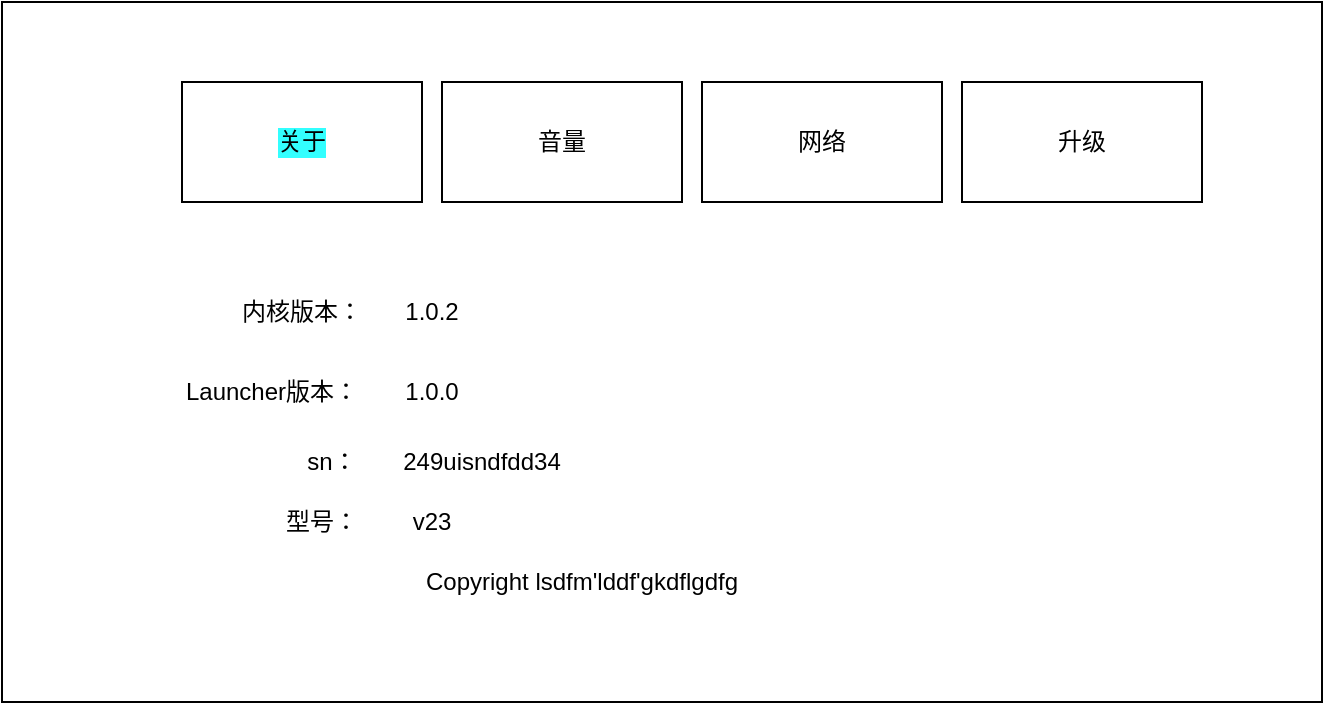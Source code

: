 <mxfile version="26.2.9">
  <diagram name="第 1 页" id="og8ftpJaaiYts0zKQW_Y">
    <mxGraphModel dx="1130" dy="1039" grid="1" gridSize="10" guides="1" tooltips="1" connect="1" arrows="1" fold="1" page="1" pageScale="1" pageWidth="827" pageHeight="1169" math="0" shadow="0">
      <root>
        <mxCell id="0" />
        <mxCell id="1" parent="0" />
        <mxCell id="A0AeQe68lzj6-sx0fYqF-1" value="" style="rounded=0;whiteSpace=wrap;html=1;" vertex="1" parent="1">
          <mxGeometry x="130" y="160" width="660" height="350" as="geometry" />
        </mxCell>
        <mxCell id="A0AeQe68lzj6-sx0fYqF-2" value="关于" style="rounded=0;whiteSpace=wrap;html=1;labelBackgroundColor=#33FFFF;" vertex="1" parent="1">
          <mxGeometry x="220" y="200" width="120" height="60" as="geometry" />
        </mxCell>
        <mxCell id="A0AeQe68lzj6-sx0fYqF-3" value="网络" style="rounded=0;whiteSpace=wrap;html=1;" vertex="1" parent="1">
          <mxGeometry x="480" y="200" width="120" height="60" as="geometry" />
        </mxCell>
        <mxCell id="A0AeQe68lzj6-sx0fYqF-4" value="升级" style="rounded=0;whiteSpace=wrap;html=1;" vertex="1" parent="1">
          <mxGeometry x="610" y="200" width="120" height="60" as="geometry" />
        </mxCell>
        <mxCell id="A0AeQe68lzj6-sx0fYqF-5" value="音量" style="rounded=0;whiteSpace=wrap;html=1;" vertex="1" parent="1">
          <mxGeometry x="350" y="200" width="120" height="60" as="geometry" />
        </mxCell>
        <mxCell id="A0AeQe68lzj6-sx0fYqF-6" value="内核版本：" style="text;html=1;align=center;verticalAlign=middle;whiteSpace=wrap;rounded=0;" vertex="1" parent="1">
          <mxGeometry x="235" y="300" width="90" height="30" as="geometry" />
        </mxCell>
        <mxCell id="A0AeQe68lzj6-sx0fYqF-7" value="1.0.2" style="text;html=1;align=center;verticalAlign=middle;whiteSpace=wrap;rounded=0;" vertex="1" parent="1">
          <mxGeometry x="300" y="300" width="90" height="30" as="geometry" />
        </mxCell>
        <mxCell id="A0AeQe68lzj6-sx0fYqF-8" value="Launcher版本：" style="text;html=1;align=center;verticalAlign=middle;whiteSpace=wrap;rounded=0;" vertex="1" parent="1">
          <mxGeometry x="220" y="340" width="90" height="30" as="geometry" />
        </mxCell>
        <mxCell id="A0AeQe68lzj6-sx0fYqF-9" value="1.0.0" style="text;html=1;align=center;verticalAlign=middle;whiteSpace=wrap;rounded=0;" vertex="1" parent="1">
          <mxGeometry x="300" y="340" width="90" height="30" as="geometry" />
        </mxCell>
        <mxCell id="A0AeQe68lzj6-sx0fYqF-10" value="sn：" style="text;html=1;align=center;verticalAlign=middle;whiteSpace=wrap;rounded=0;" vertex="1" parent="1">
          <mxGeometry x="250" y="375" width="90" height="30" as="geometry" />
        </mxCell>
        <mxCell id="A0AeQe68lzj6-sx0fYqF-11" value="249uisndfdd34" style="text;html=1;align=center;verticalAlign=middle;whiteSpace=wrap;rounded=0;" vertex="1" parent="1">
          <mxGeometry x="325" y="375" width="90" height="30" as="geometry" />
        </mxCell>
        <mxCell id="A0AeQe68lzj6-sx0fYqF-12" value="型号：" style="text;html=1;align=center;verticalAlign=middle;whiteSpace=wrap;rounded=0;" vertex="1" parent="1">
          <mxGeometry x="245" y="405" width="90" height="30" as="geometry" />
        </mxCell>
        <mxCell id="A0AeQe68lzj6-sx0fYqF-13" value="v23" style="text;html=1;align=center;verticalAlign=middle;whiteSpace=wrap;rounded=0;" vertex="1" parent="1">
          <mxGeometry x="300" y="405" width="90" height="30" as="geometry" />
        </mxCell>
        <mxCell id="A0AeQe68lzj6-sx0fYqF-14" value="Copyright lsdfm&#39;lddf&#39;gkdflgdfg" style="text;html=1;align=center;verticalAlign=middle;whiteSpace=wrap;rounded=0;" vertex="1" parent="1">
          <mxGeometry x="230" y="435" width="380" height="30" as="geometry" />
        </mxCell>
      </root>
    </mxGraphModel>
  </diagram>
</mxfile>
